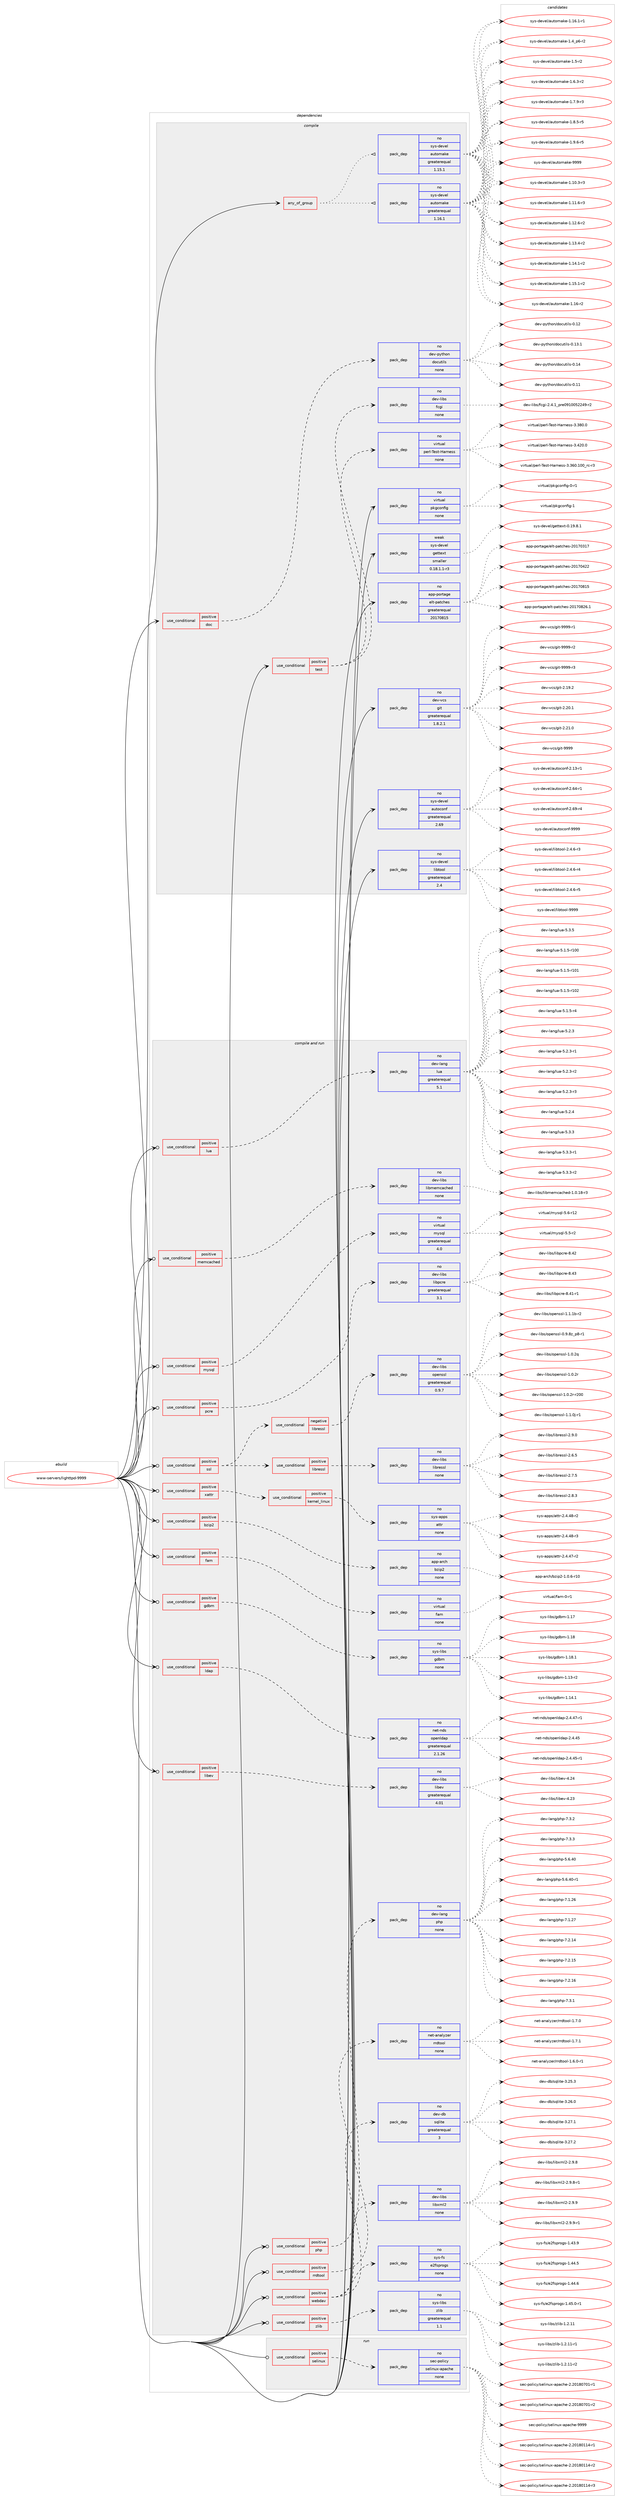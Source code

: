 digraph prolog {

# *************
# Graph options
# *************

newrank=true;
concentrate=true;
compound=true;
graph [rankdir=LR,fontname=Helvetica,fontsize=10,ranksep=1.5];#, ranksep=2.5, nodesep=0.2];
edge  [arrowhead=vee];
node  [fontname=Helvetica,fontsize=10];

# **********
# The ebuild
# **********

subgraph cluster_leftcol {
color=gray;
rank=same;
label=<<i>ebuild</i>>;
id [label="www-servers/lighttpd-9999", color=red, width=4, href="../www-servers/lighttpd-9999.svg"];
}

# ****************
# The dependencies
# ****************

subgraph cluster_midcol {
color=gray;
label=<<i>dependencies</i>>;
subgraph cluster_compile {
fillcolor="#eeeeee";
style=filled;
label=<<i>compile</i>>;
subgraph any28298 {
dependency1751418 [label=<<TABLE BORDER="0" CELLBORDER="1" CELLSPACING="0" CELLPADDING="4"><TR><TD CELLPADDING="10">any_of_group</TD></TR></TABLE>>, shape=none, color=red];subgraph pack1257542 {
dependency1751419 [label=<<TABLE BORDER="0" CELLBORDER="1" CELLSPACING="0" CELLPADDING="4" WIDTH="220"><TR><TD ROWSPAN="6" CELLPADDING="30">pack_dep</TD></TR><TR><TD WIDTH="110">no</TD></TR><TR><TD>sys-devel</TD></TR><TR><TD>automake</TD></TR><TR><TD>greaterequal</TD></TR><TR><TD>1.16.1</TD></TR></TABLE>>, shape=none, color=blue];
}
dependency1751418:e -> dependency1751419:w [weight=20,style="dotted",arrowhead="oinv"];
subgraph pack1257543 {
dependency1751420 [label=<<TABLE BORDER="0" CELLBORDER="1" CELLSPACING="0" CELLPADDING="4" WIDTH="220"><TR><TD ROWSPAN="6" CELLPADDING="30">pack_dep</TD></TR><TR><TD WIDTH="110">no</TD></TR><TR><TD>sys-devel</TD></TR><TR><TD>automake</TD></TR><TR><TD>greaterequal</TD></TR><TR><TD>1.15.1</TD></TR></TABLE>>, shape=none, color=blue];
}
dependency1751418:e -> dependency1751420:w [weight=20,style="dotted",arrowhead="oinv"];
}
id:e -> dependency1751418:w [weight=20,style="solid",arrowhead="vee"];
subgraph cond464583 {
dependency1751421 [label=<<TABLE BORDER="0" CELLBORDER="1" CELLSPACING="0" CELLPADDING="4"><TR><TD ROWSPAN="3" CELLPADDING="10">use_conditional</TD></TR><TR><TD>positive</TD></TR><TR><TD>doc</TD></TR></TABLE>>, shape=none, color=red];
subgraph pack1257544 {
dependency1751422 [label=<<TABLE BORDER="0" CELLBORDER="1" CELLSPACING="0" CELLPADDING="4" WIDTH="220"><TR><TD ROWSPAN="6" CELLPADDING="30">pack_dep</TD></TR><TR><TD WIDTH="110">no</TD></TR><TR><TD>dev-python</TD></TR><TR><TD>docutils</TD></TR><TR><TD>none</TD></TR><TR><TD></TD></TR></TABLE>>, shape=none, color=blue];
}
dependency1751421:e -> dependency1751422:w [weight=20,style="dashed",arrowhead="vee"];
}
id:e -> dependency1751421:w [weight=20,style="solid",arrowhead="vee"];
subgraph cond464584 {
dependency1751423 [label=<<TABLE BORDER="0" CELLBORDER="1" CELLSPACING="0" CELLPADDING="4"><TR><TD ROWSPAN="3" CELLPADDING="10">use_conditional</TD></TR><TR><TD>positive</TD></TR><TR><TD>test</TD></TR></TABLE>>, shape=none, color=red];
subgraph pack1257545 {
dependency1751424 [label=<<TABLE BORDER="0" CELLBORDER="1" CELLSPACING="0" CELLPADDING="4" WIDTH="220"><TR><TD ROWSPAN="6" CELLPADDING="30">pack_dep</TD></TR><TR><TD WIDTH="110">no</TD></TR><TR><TD>virtual</TD></TR><TR><TD>perl-Test-Harness</TD></TR><TR><TD>none</TD></TR><TR><TD></TD></TR></TABLE>>, shape=none, color=blue];
}
dependency1751423:e -> dependency1751424:w [weight=20,style="dashed",arrowhead="vee"];
subgraph pack1257546 {
dependency1751425 [label=<<TABLE BORDER="0" CELLBORDER="1" CELLSPACING="0" CELLPADDING="4" WIDTH="220"><TR><TD ROWSPAN="6" CELLPADDING="30">pack_dep</TD></TR><TR><TD WIDTH="110">no</TD></TR><TR><TD>dev-libs</TD></TR><TR><TD>fcgi</TD></TR><TR><TD>none</TD></TR><TR><TD></TD></TR></TABLE>>, shape=none, color=blue];
}
dependency1751423:e -> dependency1751425:w [weight=20,style="dashed",arrowhead="vee"];
}
id:e -> dependency1751423:w [weight=20,style="solid",arrowhead="vee"];
subgraph pack1257547 {
dependency1751426 [label=<<TABLE BORDER="0" CELLBORDER="1" CELLSPACING="0" CELLPADDING="4" WIDTH="220"><TR><TD ROWSPAN="6" CELLPADDING="30">pack_dep</TD></TR><TR><TD WIDTH="110">no</TD></TR><TR><TD>app-portage</TD></TR><TR><TD>elt-patches</TD></TR><TR><TD>greaterequal</TD></TR><TR><TD>20170815</TD></TR></TABLE>>, shape=none, color=blue];
}
id:e -> dependency1751426:w [weight=20,style="solid",arrowhead="vee"];
subgraph pack1257548 {
dependency1751427 [label=<<TABLE BORDER="0" CELLBORDER="1" CELLSPACING="0" CELLPADDING="4" WIDTH="220"><TR><TD ROWSPAN="6" CELLPADDING="30">pack_dep</TD></TR><TR><TD WIDTH="110">no</TD></TR><TR><TD>dev-vcs</TD></TR><TR><TD>git</TD></TR><TR><TD>greaterequal</TD></TR><TR><TD>1.8.2.1</TD></TR></TABLE>>, shape=none, color=blue];
}
id:e -> dependency1751427:w [weight=20,style="solid",arrowhead="vee"];
subgraph pack1257549 {
dependency1751428 [label=<<TABLE BORDER="0" CELLBORDER="1" CELLSPACING="0" CELLPADDING="4" WIDTH="220"><TR><TD ROWSPAN="6" CELLPADDING="30">pack_dep</TD></TR><TR><TD WIDTH="110">no</TD></TR><TR><TD>sys-devel</TD></TR><TR><TD>autoconf</TD></TR><TR><TD>greaterequal</TD></TR><TR><TD>2.69</TD></TR></TABLE>>, shape=none, color=blue];
}
id:e -> dependency1751428:w [weight=20,style="solid",arrowhead="vee"];
subgraph pack1257550 {
dependency1751429 [label=<<TABLE BORDER="0" CELLBORDER="1" CELLSPACING="0" CELLPADDING="4" WIDTH="220"><TR><TD ROWSPAN="6" CELLPADDING="30">pack_dep</TD></TR><TR><TD WIDTH="110">no</TD></TR><TR><TD>sys-devel</TD></TR><TR><TD>libtool</TD></TR><TR><TD>greaterequal</TD></TR><TR><TD>2.4</TD></TR></TABLE>>, shape=none, color=blue];
}
id:e -> dependency1751429:w [weight=20,style="solid",arrowhead="vee"];
subgraph pack1257551 {
dependency1751430 [label=<<TABLE BORDER="0" CELLBORDER="1" CELLSPACING="0" CELLPADDING="4" WIDTH="220"><TR><TD ROWSPAN="6" CELLPADDING="30">pack_dep</TD></TR><TR><TD WIDTH="110">no</TD></TR><TR><TD>virtual</TD></TR><TR><TD>pkgconfig</TD></TR><TR><TD>none</TD></TR><TR><TD></TD></TR></TABLE>>, shape=none, color=blue];
}
id:e -> dependency1751430:w [weight=20,style="solid",arrowhead="vee"];
subgraph pack1257552 {
dependency1751431 [label=<<TABLE BORDER="0" CELLBORDER="1" CELLSPACING="0" CELLPADDING="4" WIDTH="220"><TR><TD ROWSPAN="6" CELLPADDING="30">pack_dep</TD></TR><TR><TD WIDTH="110">weak</TD></TR><TR><TD>sys-devel</TD></TR><TR><TD>gettext</TD></TR><TR><TD>smaller</TD></TR><TR><TD>0.18.1.1-r3</TD></TR></TABLE>>, shape=none, color=blue];
}
id:e -> dependency1751431:w [weight=20,style="solid",arrowhead="vee"];
}
subgraph cluster_compileandrun {
fillcolor="#eeeeee";
style=filled;
label=<<i>compile and run</i>>;
subgraph cond464585 {
dependency1751432 [label=<<TABLE BORDER="0" CELLBORDER="1" CELLSPACING="0" CELLPADDING="4"><TR><TD ROWSPAN="3" CELLPADDING="10">use_conditional</TD></TR><TR><TD>positive</TD></TR><TR><TD>bzip2</TD></TR></TABLE>>, shape=none, color=red];
subgraph pack1257553 {
dependency1751433 [label=<<TABLE BORDER="0" CELLBORDER="1" CELLSPACING="0" CELLPADDING="4" WIDTH="220"><TR><TD ROWSPAN="6" CELLPADDING="30">pack_dep</TD></TR><TR><TD WIDTH="110">no</TD></TR><TR><TD>app-arch</TD></TR><TR><TD>bzip2</TD></TR><TR><TD>none</TD></TR><TR><TD></TD></TR></TABLE>>, shape=none, color=blue];
}
dependency1751432:e -> dependency1751433:w [weight=20,style="dashed",arrowhead="vee"];
}
id:e -> dependency1751432:w [weight=20,style="solid",arrowhead="odotvee"];
subgraph cond464586 {
dependency1751434 [label=<<TABLE BORDER="0" CELLBORDER="1" CELLSPACING="0" CELLPADDING="4"><TR><TD ROWSPAN="3" CELLPADDING="10">use_conditional</TD></TR><TR><TD>positive</TD></TR><TR><TD>fam</TD></TR></TABLE>>, shape=none, color=red];
subgraph pack1257554 {
dependency1751435 [label=<<TABLE BORDER="0" CELLBORDER="1" CELLSPACING="0" CELLPADDING="4" WIDTH="220"><TR><TD ROWSPAN="6" CELLPADDING="30">pack_dep</TD></TR><TR><TD WIDTH="110">no</TD></TR><TR><TD>virtual</TD></TR><TR><TD>fam</TD></TR><TR><TD>none</TD></TR><TR><TD></TD></TR></TABLE>>, shape=none, color=blue];
}
dependency1751434:e -> dependency1751435:w [weight=20,style="dashed",arrowhead="vee"];
}
id:e -> dependency1751434:w [weight=20,style="solid",arrowhead="odotvee"];
subgraph cond464587 {
dependency1751436 [label=<<TABLE BORDER="0" CELLBORDER="1" CELLSPACING="0" CELLPADDING="4"><TR><TD ROWSPAN="3" CELLPADDING="10">use_conditional</TD></TR><TR><TD>positive</TD></TR><TR><TD>gdbm</TD></TR></TABLE>>, shape=none, color=red];
subgraph pack1257555 {
dependency1751437 [label=<<TABLE BORDER="0" CELLBORDER="1" CELLSPACING="0" CELLPADDING="4" WIDTH="220"><TR><TD ROWSPAN="6" CELLPADDING="30">pack_dep</TD></TR><TR><TD WIDTH="110">no</TD></TR><TR><TD>sys-libs</TD></TR><TR><TD>gdbm</TD></TR><TR><TD>none</TD></TR><TR><TD></TD></TR></TABLE>>, shape=none, color=blue];
}
dependency1751436:e -> dependency1751437:w [weight=20,style="dashed",arrowhead="vee"];
}
id:e -> dependency1751436:w [weight=20,style="solid",arrowhead="odotvee"];
subgraph cond464588 {
dependency1751438 [label=<<TABLE BORDER="0" CELLBORDER="1" CELLSPACING="0" CELLPADDING="4"><TR><TD ROWSPAN="3" CELLPADDING="10">use_conditional</TD></TR><TR><TD>positive</TD></TR><TR><TD>ldap</TD></TR></TABLE>>, shape=none, color=red];
subgraph pack1257556 {
dependency1751439 [label=<<TABLE BORDER="0" CELLBORDER="1" CELLSPACING="0" CELLPADDING="4" WIDTH="220"><TR><TD ROWSPAN="6" CELLPADDING="30">pack_dep</TD></TR><TR><TD WIDTH="110">no</TD></TR><TR><TD>net-nds</TD></TR><TR><TD>openldap</TD></TR><TR><TD>greaterequal</TD></TR><TR><TD>2.1.26</TD></TR></TABLE>>, shape=none, color=blue];
}
dependency1751438:e -> dependency1751439:w [weight=20,style="dashed",arrowhead="vee"];
}
id:e -> dependency1751438:w [weight=20,style="solid",arrowhead="odotvee"];
subgraph cond464589 {
dependency1751440 [label=<<TABLE BORDER="0" CELLBORDER="1" CELLSPACING="0" CELLPADDING="4"><TR><TD ROWSPAN="3" CELLPADDING="10">use_conditional</TD></TR><TR><TD>positive</TD></TR><TR><TD>libev</TD></TR></TABLE>>, shape=none, color=red];
subgraph pack1257557 {
dependency1751441 [label=<<TABLE BORDER="0" CELLBORDER="1" CELLSPACING="0" CELLPADDING="4" WIDTH="220"><TR><TD ROWSPAN="6" CELLPADDING="30">pack_dep</TD></TR><TR><TD WIDTH="110">no</TD></TR><TR><TD>dev-libs</TD></TR><TR><TD>libev</TD></TR><TR><TD>greaterequal</TD></TR><TR><TD>4.01</TD></TR></TABLE>>, shape=none, color=blue];
}
dependency1751440:e -> dependency1751441:w [weight=20,style="dashed",arrowhead="vee"];
}
id:e -> dependency1751440:w [weight=20,style="solid",arrowhead="odotvee"];
subgraph cond464590 {
dependency1751442 [label=<<TABLE BORDER="0" CELLBORDER="1" CELLSPACING="0" CELLPADDING="4"><TR><TD ROWSPAN="3" CELLPADDING="10">use_conditional</TD></TR><TR><TD>positive</TD></TR><TR><TD>lua</TD></TR></TABLE>>, shape=none, color=red];
subgraph pack1257558 {
dependency1751443 [label=<<TABLE BORDER="0" CELLBORDER="1" CELLSPACING="0" CELLPADDING="4" WIDTH="220"><TR><TD ROWSPAN="6" CELLPADDING="30">pack_dep</TD></TR><TR><TD WIDTH="110">no</TD></TR><TR><TD>dev-lang</TD></TR><TR><TD>lua</TD></TR><TR><TD>greaterequal</TD></TR><TR><TD>5.1</TD></TR></TABLE>>, shape=none, color=blue];
}
dependency1751442:e -> dependency1751443:w [weight=20,style="dashed",arrowhead="vee"];
}
id:e -> dependency1751442:w [weight=20,style="solid",arrowhead="odotvee"];
subgraph cond464591 {
dependency1751444 [label=<<TABLE BORDER="0" CELLBORDER="1" CELLSPACING="0" CELLPADDING="4"><TR><TD ROWSPAN="3" CELLPADDING="10">use_conditional</TD></TR><TR><TD>positive</TD></TR><TR><TD>memcached</TD></TR></TABLE>>, shape=none, color=red];
subgraph pack1257559 {
dependency1751445 [label=<<TABLE BORDER="0" CELLBORDER="1" CELLSPACING="0" CELLPADDING="4" WIDTH="220"><TR><TD ROWSPAN="6" CELLPADDING="30">pack_dep</TD></TR><TR><TD WIDTH="110">no</TD></TR><TR><TD>dev-libs</TD></TR><TR><TD>libmemcached</TD></TR><TR><TD>none</TD></TR><TR><TD></TD></TR></TABLE>>, shape=none, color=blue];
}
dependency1751444:e -> dependency1751445:w [weight=20,style="dashed",arrowhead="vee"];
}
id:e -> dependency1751444:w [weight=20,style="solid",arrowhead="odotvee"];
subgraph cond464592 {
dependency1751446 [label=<<TABLE BORDER="0" CELLBORDER="1" CELLSPACING="0" CELLPADDING="4"><TR><TD ROWSPAN="3" CELLPADDING="10">use_conditional</TD></TR><TR><TD>positive</TD></TR><TR><TD>mysql</TD></TR></TABLE>>, shape=none, color=red];
subgraph pack1257560 {
dependency1751447 [label=<<TABLE BORDER="0" CELLBORDER="1" CELLSPACING="0" CELLPADDING="4" WIDTH="220"><TR><TD ROWSPAN="6" CELLPADDING="30">pack_dep</TD></TR><TR><TD WIDTH="110">no</TD></TR><TR><TD>virtual</TD></TR><TR><TD>mysql</TD></TR><TR><TD>greaterequal</TD></TR><TR><TD>4.0</TD></TR></TABLE>>, shape=none, color=blue];
}
dependency1751446:e -> dependency1751447:w [weight=20,style="dashed",arrowhead="vee"];
}
id:e -> dependency1751446:w [weight=20,style="solid",arrowhead="odotvee"];
subgraph cond464593 {
dependency1751448 [label=<<TABLE BORDER="0" CELLBORDER="1" CELLSPACING="0" CELLPADDING="4"><TR><TD ROWSPAN="3" CELLPADDING="10">use_conditional</TD></TR><TR><TD>positive</TD></TR><TR><TD>pcre</TD></TR></TABLE>>, shape=none, color=red];
subgraph pack1257561 {
dependency1751449 [label=<<TABLE BORDER="0" CELLBORDER="1" CELLSPACING="0" CELLPADDING="4" WIDTH="220"><TR><TD ROWSPAN="6" CELLPADDING="30">pack_dep</TD></TR><TR><TD WIDTH="110">no</TD></TR><TR><TD>dev-libs</TD></TR><TR><TD>libpcre</TD></TR><TR><TD>greaterequal</TD></TR><TR><TD>3.1</TD></TR></TABLE>>, shape=none, color=blue];
}
dependency1751448:e -> dependency1751449:w [weight=20,style="dashed",arrowhead="vee"];
}
id:e -> dependency1751448:w [weight=20,style="solid",arrowhead="odotvee"];
subgraph cond464594 {
dependency1751450 [label=<<TABLE BORDER="0" CELLBORDER="1" CELLSPACING="0" CELLPADDING="4"><TR><TD ROWSPAN="3" CELLPADDING="10">use_conditional</TD></TR><TR><TD>positive</TD></TR><TR><TD>php</TD></TR></TABLE>>, shape=none, color=red];
subgraph pack1257562 {
dependency1751451 [label=<<TABLE BORDER="0" CELLBORDER="1" CELLSPACING="0" CELLPADDING="4" WIDTH="220"><TR><TD ROWSPAN="6" CELLPADDING="30">pack_dep</TD></TR><TR><TD WIDTH="110">no</TD></TR><TR><TD>dev-lang</TD></TR><TR><TD>php</TD></TR><TR><TD>none</TD></TR><TR><TD></TD></TR></TABLE>>, shape=none, color=blue];
}
dependency1751450:e -> dependency1751451:w [weight=20,style="dashed",arrowhead="vee"];
}
id:e -> dependency1751450:w [weight=20,style="solid",arrowhead="odotvee"];
subgraph cond464595 {
dependency1751452 [label=<<TABLE BORDER="0" CELLBORDER="1" CELLSPACING="0" CELLPADDING="4"><TR><TD ROWSPAN="3" CELLPADDING="10">use_conditional</TD></TR><TR><TD>positive</TD></TR><TR><TD>rrdtool</TD></TR></TABLE>>, shape=none, color=red];
subgraph pack1257563 {
dependency1751453 [label=<<TABLE BORDER="0" CELLBORDER="1" CELLSPACING="0" CELLPADDING="4" WIDTH="220"><TR><TD ROWSPAN="6" CELLPADDING="30">pack_dep</TD></TR><TR><TD WIDTH="110">no</TD></TR><TR><TD>net-analyzer</TD></TR><TR><TD>rrdtool</TD></TR><TR><TD>none</TD></TR><TR><TD></TD></TR></TABLE>>, shape=none, color=blue];
}
dependency1751452:e -> dependency1751453:w [weight=20,style="dashed",arrowhead="vee"];
}
id:e -> dependency1751452:w [weight=20,style="solid",arrowhead="odotvee"];
subgraph cond464596 {
dependency1751454 [label=<<TABLE BORDER="0" CELLBORDER="1" CELLSPACING="0" CELLPADDING="4"><TR><TD ROWSPAN="3" CELLPADDING="10">use_conditional</TD></TR><TR><TD>positive</TD></TR><TR><TD>ssl</TD></TR></TABLE>>, shape=none, color=red];
subgraph cond464597 {
dependency1751455 [label=<<TABLE BORDER="0" CELLBORDER="1" CELLSPACING="0" CELLPADDING="4"><TR><TD ROWSPAN="3" CELLPADDING="10">use_conditional</TD></TR><TR><TD>negative</TD></TR><TR><TD>libressl</TD></TR></TABLE>>, shape=none, color=red];
subgraph pack1257564 {
dependency1751456 [label=<<TABLE BORDER="0" CELLBORDER="1" CELLSPACING="0" CELLPADDING="4" WIDTH="220"><TR><TD ROWSPAN="6" CELLPADDING="30">pack_dep</TD></TR><TR><TD WIDTH="110">no</TD></TR><TR><TD>dev-libs</TD></TR><TR><TD>openssl</TD></TR><TR><TD>greaterequal</TD></TR><TR><TD>0.9.7</TD></TR></TABLE>>, shape=none, color=blue];
}
dependency1751455:e -> dependency1751456:w [weight=20,style="dashed",arrowhead="vee"];
}
dependency1751454:e -> dependency1751455:w [weight=20,style="dashed",arrowhead="vee"];
subgraph cond464598 {
dependency1751457 [label=<<TABLE BORDER="0" CELLBORDER="1" CELLSPACING="0" CELLPADDING="4"><TR><TD ROWSPAN="3" CELLPADDING="10">use_conditional</TD></TR><TR><TD>positive</TD></TR><TR><TD>libressl</TD></TR></TABLE>>, shape=none, color=red];
subgraph pack1257565 {
dependency1751458 [label=<<TABLE BORDER="0" CELLBORDER="1" CELLSPACING="0" CELLPADDING="4" WIDTH="220"><TR><TD ROWSPAN="6" CELLPADDING="30">pack_dep</TD></TR><TR><TD WIDTH="110">no</TD></TR><TR><TD>dev-libs</TD></TR><TR><TD>libressl</TD></TR><TR><TD>none</TD></TR><TR><TD></TD></TR></TABLE>>, shape=none, color=blue];
}
dependency1751457:e -> dependency1751458:w [weight=20,style="dashed",arrowhead="vee"];
}
dependency1751454:e -> dependency1751457:w [weight=20,style="dashed",arrowhead="vee"];
}
id:e -> dependency1751454:w [weight=20,style="solid",arrowhead="odotvee"];
subgraph cond464599 {
dependency1751459 [label=<<TABLE BORDER="0" CELLBORDER="1" CELLSPACING="0" CELLPADDING="4"><TR><TD ROWSPAN="3" CELLPADDING="10">use_conditional</TD></TR><TR><TD>positive</TD></TR><TR><TD>webdav</TD></TR></TABLE>>, shape=none, color=red];
subgraph pack1257566 {
dependency1751460 [label=<<TABLE BORDER="0" CELLBORDER="1" CELLSPACING="0" CELLPADDING="4" WIDTH="220"><TR><TD ROWSPAN="6" CELLPADDING="30">pack_dep</TD></TR><TR><TD WIDTH="110">no</TD></TR><TR><TD>dev-libs</TD></TR><TR><TD>libxml2</TD></TR><TR><TD>none</TD></TR><TR><TD></TD></TR></TABLE>>, shape=none, color=blue];
}
dependency1751459:e -> dependency1751460:w [weight=20,style="dashed",arrowhead="vee"];
subgraph pack1257567 {
dependency1751461 [label=<<TABLE BORDER="0" CELLBORDER="1" CELLSPACING="0" CELLPADDING="4" WIDTH="220"><TR><TD ROWSPAN="6" CELLPADDING="30">pack_dep</TD></TR><TR><TD WIDTH="110">no</TD></TR><TR><TD>dev-db</TD></TR><TR><TD>sqlite</TD></TR><TR><TD>greaterequal</TD></TR><TR><TD>3</TD></TR></TABLE>>, shape=none, color=blue];
}
dependency1751459:e -> dependency1751461:w [weight=20,style="dashed",arrowhead="vee"];
subgraph pack1257568 {
dependency1751462 [label=<<TABLE BORDER="0" CELLBORDER="1" CELLSPACING="0" CELLPADDING="4" WIDTH="220"><TR><TD ROWSPAN="6" CELLPADDING="30">pack_dep</TD></TR><TR><TD WIDTH="110">no</TD></TR><TR><TD>sys-fs</TD></TR><TR><TD>e2fsprogs</TD></TR><TR><TD>none</TD></TR><TR><TD></TD></TR></TABLE>>, shape=none, color=blue];
}
dependency1751459:e -> dependency1751462:w [weight=20,style="dashed",arrowhead="vee"];
}
id:e -> dependency1751459:w [weight=20,style="solid",arrowhead="odotvee"];
subgraph cond464600 {
dependency1751463 [label=<<TABLE BORDER="0" CELLBORDER="1" CELLSPACING="0" CELLPADDING="4"><TR><TD ROWSPAN="3" CELLPADDING="10">use_conditional</TD></TR><TR><TD>positive</TD></TR><TR><TD>xattr</TD></TR></TABLE>>, shape=none, color=red];
subgraph cond464601 {
dependency1751464 [label=<<TABLE BORDER="0" CELLBORDER="1" CELLSPACING="0" CELLPADDING="4"><TR><TD ROWSPAN="3" CELLPADDING="10">use_conditional</TD></TR><TR><TD>positive</TD></TR><TR><TD>kernel_linux</TD></TR></TABLE>>, shape=none, color=red];
subgraph pack1257569 {
dependency1751465 [label=<<TABLE BORDER="0" CELLBORDER="1" CELLSPACING="0" CELLPADDING="4" WIDTH="220"><TR><TD ROWSPAN="6" CELLPADDING="30">pack_dep</TD></TR><TR><TD WIDTH="110">no</TD></TR><TR><TD>sys-apps</TD></TR><TR><TD>attr</TD></TR><TR><TD>none</TD></TR><TR><TD></TD></TR></TABLE>>, shape=none, color=blue];
}
dependency1751464:e -> dependency1751465:w [weight=20,style="dashed",arrowhead="vee"];
}
dependency1751463:e -> dependency1751464:w [weight=20,style="dashed",arrowhead="vee"];
}
id:e -> dependency1751463:w [weight=20,style="solid",arrowhead="odotvee"];
subgraph cond464602 {
dependency1751466 [label=<<TABLE BORDER="0" CELLBORDER="1" CELLSPACING="0" CELLPADDING="4"><TR><TD ROWSPAN="3" CELLPADDING="10">use_conditional</TD></TR><TR><TD>positive</TD></TR><TR><TD>zlib</TD></TR></TABLE>>, shape=none, color=red];
subgraph pack1257570 {
dependency1751467 [label=<<TABLE BORDER="0" CELLBORDER="1" CELLSPACING="0" CELLPADDING="4" WIDTH="220"><TR><TD ROWSPAN="6" CELLPADDING="30">pack_dep</TD></TR><TR><TD WIDTH="110">no</TD></TR><TR><TD>sys-libs</TD></TR><TR><TD>zlib</TD></TR><TR><TD>greaterequal</TD></TR><TR><TD>1.1</TD></TR></TABLE>>, shape=none, color=blue];
}
dependency1751466:e -> dependency1751467:w [weight=20,style="dashed",arrowhead="vee"];
}
id:e -> dependency1751466:w [weight=20,style="solid",arrowhead="odotvee"];
}
subgraph cluster_run {
fillcolor="#eeeeee";
style=filled;
label=<<i>run</i>>;
subgraph cond464603 {
dependency1751468 [label=<<TABLE BORDER="0" CELLBORDER="1" CELLSPACING="0" CELLPADDING="4"><TR><TD ROWSPAN="3" CELLPADDING="10">use_conditional</TD></TR><TR><TD>positive</TD></TR><TR><TD>selinux</TD></TR></TABLE>>, shape=none, color=red];
subgraph pack1257571 {
dependency1751469 [label=<<TABLE BORDER="0" CELLBORDER="1" CELLSPACING="0" CELLPADDING="4" WIDTH="220"><TR><TD ROWSPAN="6" CELLPADDING="30">pack_dep</TD></TR><TR><TD WIDTH="110">no</TD></TR><TR><TD>sec-policy</TD></TR><TR><TD>selinux-apache</TD></TR><TR><TD>none</TD></TR><TR><TD></TD></TR></TABLE>>, shape=none, color=blue];
}
dependency1751468:e -> dependency1751469:w [weight=20,style="dashed",arrowhead="vee"];
}
id:e -> dependency1751468:w [weight=20,style="solid",arrowhead="odot"];
}
}

# **************
# The candidates
# **************

subgraph cluster_choices {
rank=same;
color=gray;
label=<<i>candidates</i>>;

subgraph choice1257542 {
color=black;
nodesep=1;
choice11512111545100101118101108479711711611110997107101454946494846514511451 [label="sys-devel/automake-1.10.3-r3", color=red, width=4,href="../sys-devel/automake-1.10.3-r3.svg"];
choice11512111545100101118101108479711711611110997107101454946494946544511451 [label="sys-devel/automake-1.11.6-r3", color=red, width=4,href="../sys-devel/automake-1.11.6-r3.svg"];
choice11512111545100101118101108479711711611110997107101454946495046544511450 [label="sys-devel/automake-1.12.6-r2", color=red, width=4,href="../sys-devel/automake-1.12.6-r2.svg"];
choice11512111545100101118101108479711711611110997107101454946495146524511450 [label="sys-devel/automake-1.13.4-r2", color=red, width=4,href="../sys-devel/automake-1.13.4-r2.svg"];
choice11512111545100101118101108479711711611110997107101454946495246494511450 [label="sys-devel/automake-1.14.1-r2", color=red, width=4,href="../sys-devel/automake-1.14.1-r2.svg"];
choice11512111545100101118101108479711711611110997107101454946495346494511450 [label="sys-devel/automake-1.15.1-r2", color=red, width=4,href="../sys-devel/automake-1.15.1-r2.svg"];
choice1151211154510010111810110847971171161111099710710145494649544511450 [label="sys-devel/automake-1.16-r2", color=red, width=4,href="../sys-devel/automake-1.16-r2.svg"];
choice11512111545100101118101108479711711611110997107101454946495446494511449 [label="sys-devel/automake-1.16.1-r1", color=red, width=4,href="../sys-devel/automake-1.16.1-r1.svg"];
choice115121115451001011181011084797117116111109971071014549465295112544511450 [label="sys-devel/automake-1.4_p6-r2", color=red, width=4,href="../sys-devel/automake-1.4_p6-r2.svg"];
choice11512111545100101118101108479711711611110997107101454946534511450 [label="sys-devel/automake-1.5-r2", color=red, width=4,href="../sys-devel/automake-1.5-r2.svg"];
choice115121115451001011181011084797117116111109971071014549465446514511450 [label="sys-devel/automake-1.6.3-r2", color=red, width=4,href="../sys-devel/automake-1.6.3-r2.svg"];
choice115121115451001011181011084797117116111109971071014549465546574511451 [label="sys-devel/automake-1.7.9-r3", color=red, width=4,href="../sys-devel/automake-1.7.9-r3.svg"];
choice115121115451001011181011084797117116111109971071014549465646534511453 [label="sys-devel/automake-1.8.5-r5", color=red, width=4,href="../sys-devel/automake-1.8.5-r5.svg"];
choice115121115451001011181011084797117116111109971071014549465746544511453 [label="sys-devel/automake-1.9.6-r5", color=red, width=4,href="../sys-devel/automake-1.9.6-r5.svg"];
choice115121115451001011181011084797117116111109971071014557575757 [label="sys-devel/automake-9999", color=red, width=4,href="../sys-devel/automake-9999.svg"];
dependency1751419:e -> choice11512111545100101118101108479711711611110997107101454946494846514511451:w [style=dotted,weight="100"];
dependency1751419:e -> choice11512111545100101118101108479711711611110997107101454946494946544511451:w [style=dotted,weight="100"];
dependency1751419:e -> choice11512111545100101118101108479711711611110997107101454946495046544511450:w [style=dotted,weight="100"];
dependency1751419:e -> choice11512111545100101118101108479711711611110997107101454946495146524511450:w [style=dotted,weight="100"];
dependency1751419:e -> choice11512111545100101118101108479711711611110997107101454946495246494511450:w [style=dotted,weight="100"];
dependency1751419:e -> choice11512111545100101118101108479711711611110997107101454946495346494511450:w [style=dotted,weight="100"];
dependency1751419:e -> choice1151211154510010111810110847971171161111099710710145494649544511450:w [style=dotted,weight="100"];
dependency1751419:e -> choice11512111545100101118101108479711711611110997107101454946495446494511449:w [style=dotted,weight="100"];
dependency1751419:e -> choice115121115451001011181011084797117116111109971071014549465295112544511450:w [style=dotted,weight="100"];
dependency1751419:e -> choice11512111545100101118101108479711711611110997107101454946534511450:w [style=dotted,weight="100"];
dependency1751419:e -> choice115121115451001011181011084797117116111109971071014549465446514511450:w [style=dotted,weight="100"];
dependency1751419:e -> choice115121115451001011181011084797117116111109971071014549465546574511451:w [style=dotted,weight="100"];
dependency1751419:e -> choice115121115451001011181011084797117116111109971071014549465646534511453:w [style=dotted,weight="100"];
dependency1751419:e -> choice115121115451001011181011084797117116111109971071014549465746544511453:w [style=dotted,weight="100"];
dependency1751419:e -> choice115121115451001011181011084797117116111109971071014557575757:w [style=dotted,weight="100"];
}
subgraph choice1257543 {
color=black;
nodesep=1;
choice11512111545100101118101108479711711611110997107101454946494846514511451 [label="sys-devel/automake-1.10.3-r3", color=red, width=4,href="../sys-devel/automake-1.10.3-r3.svg"];
choice11512111545100101118101108479711711611110997107101454946494946544511451 [label="sys-devel/automake-1.11.6-r3", color=red, width=4,href="../sys-devel/automake-1.11.6-r3.svg"];
choice11512111545100101118101108479711711611110997107101454946495046544511450 [label="sys-devel/automake-1.12.6-r2", color=red, width=4,href="../sys-devel/automake-1.12.6-r2.svg"];
choice11512111545100101118101108479711711611110997107101454946495146524511450 [label="sys-devel/automake-1.13.4-r2", color=red, width=4,href="../sys-devel/automake-1.13.4-r2.svg"];
choice11512111545100101118101108479711711611110997107101454946495246494511450 [label="sys-devel/automake-1.14.1-r2", color=red, width=4,href="../sys-devel/automake-1.14.1-r2.svg"];
choice11512111545100101118101108479711711611110997107101454946495346494511450 [label="sys-devel/automake-1.15.1-r2", color=red, width=4,href="../sys-devel/automake-1.15.1-r2.svg"];
choice1151211154510010111810110847971171161111099710710145494649544511450 [label="sys-devel/automake-1.16-r2", color=red, width=4,href="../sys-devel/automake-1.16-r2.svg"];
choice11512111545100101118101108479711711611110997107101454946495446494511449 [label="sys-devel/automake-1.16.1-r1", color=red, width=4,href="../sys-devel/automake-1.16.1-r1.svg"];
choice115121115451001011181011084797117116111109971071014549465295112544511450 [label="sys-devel/automake-1.4_p6-r2", color=red, width=4,href="../sys-devel/automake-1.4_p6-r2.svg"];
choice11512111545100101118101108479711711611110997107101454946534511450 [label="sys-devel/automake-1.5-r2", color=red, width=4,href="../sys-devel/automake-1.5-r2.svg"];
choice115121115451001011181011084797117116111109971071014549465446514511450 [label="sys-devel/automake-1.6.3-r2", color=red, width=4,href="../sys-devel/automake-1.6.3-r2.svg"];
choice115121115451001011181011084797117116111109971071014549465546574511451 [label="sys-devel/automake-1.7.9-r3", color=red, width=4,href="../sys-devel/automake-1.7.9-r3.svg"];
choice115121115451001011181011084797117116111109971071014549465646534511453 [label="sys-devel/automake-1.8.5-r5", color=red, width=4,href="../sys-devel/automake-1.8.5-r5.svg"];
choice115121115451001011181011084797117116111109971071014549465746544511453 [label="sys-devel/automake-1.9.6-r5", color=red, width=4,href="../sys-devel/automake-1.9.6-r5.svg"];
choice115121115451001011181011084797117116111109971071014557575757 [label="sys-devel/automake-9999", color=red, width=4,href="../sys-devel/automake-9999.svg"];
dependency1751420:e -> choice11512111545100101118101108479711711611110997107101454946494846514511451:w [style=dotted,weight="100"];
dependency1751420:e -> choice11512111545100101118101108479711711611110997107101454946494946544511451:w [style=dotted,weight="100"];
dependency1751420:e -> choice11512111545100101118101108479711711611110997107101454946495046544511450:w [style=dotted,weight="100"];
dependency1751420:e -> choice11512111545100101118101108479711711611110997107101454946495146524511450:w [style=dotted,weight="100"];
dependency1751420:e -> choice11512111545100101118101108479711711611110997107101454946495246494511450:w [style=dotted,weight="100"];
dependency1751420:e -> choice11512111545100101118101108479711711611110997107101454946495346494511450:w [style=dotted,weight="100"];
dependency1751420:e -> choice1151211154510010111810110847971171161111099710710145494649544511450:w [style=dotted,weight="100"];
dependency1751420:e -> choice11512111545100101118101108479711711611110997107101454946495446494511449:w [style=dotted,weight="100"];
dependency1751420:e -> choice115121115451001011181011084797117116111109971071014549465295112544511450:w [style=dotted,weight="100"];
dependency1751420:e -> choice11512111545100101118101108479711711611110997107101454946534511450:w [style=dotted,weight="100"];
dependency1751420:e -> choice115121115451001011181011084797117116111109971071014549465446514511450:w [style=dotted,weight="100"];
dependency1751420:e -> choice115121115451001011181011084797117116111109971071014549465546574511451:w [style=dotted,weight="100"];
dependency1751420:e -> choice115121115451001011181011084797117116111109971071014549465646534511453:w [style=dotted,weight="100"];
dependency1751420:e -> choice115121115451001011181011084797117116111109971071014549465746544511453:w [style=dotted,weight="100"];
dependency1751420:e -> choice115121115451001011181011084797117116111109971071014557575757:w [style=dotted,weight="100"];
}
subgraph choice1257544 {
color=black;
nodesep=1;
choice1001011184511212111610411111047100111991171161051081154548464949 [label="dev-python/docutils-0.11", color=red, width=4,href="../dev-python/docutils-0.11.svg"];
choice1001011184511212111610411111047100111991171161051081154548464950 [label="dev-python/docutils-0.12", color=red, width=4,href="../dev-python/docutils-0.12.svg"];
choice10010111845112121116104111110471001119911711610510811545484649514649 [label="dev-python/docutils-0.13.1", color=red, width=4,href="../dev-python/docutils-0.13.1.svg"];
choice1001011184511212111610411111047100111991171161051081154548464952 [label="dev-python/docutils-0.14", color=red, width=4,href="../dev-python/docutils-0.14.svg"];
dependency1751422:e -> choice1001011184511212111610411111047100111991171161051081154548464949:w [style=dotted,weight="100"];
dependency1751422:e -> choice1001011184511212111610411111047100111991171161051081154548464950:w [style=dotted,weight="100"];
dependency1751422:e -> choice10010111845112121116104111110471001119911711610510811545484649514649:w [style=dotted,weight="100"];
dependency1751422:e -> choice1001011184511212111610411111047100111991171161051081154548464952:w [style=dotted,weight="100"];
}
subgraph choice1257545 {
color=black;
nodesep=1;
choice118105114116117971084711210111410845841011151164572971141101011151154551465154484649484895114994511451 [label="virtual/perl-Test-Harness-3.360.100_rc-r3", color=red, width=4,href="../virtual/perl-Test-Harness-3.360.100_rc-r3.svg"];
choice118105114116117971084711210111410845841011151164572971141101011151154551465156484648 [label="virtual/perl-Test-Harness-3.380.0", color=red, width=4,href="../virtual/perl-Test-Harness-3.380.0.svg"];
choice118105114116117971084711210111410845841011151164572971141101011151154551465250484648 [label="virtual/perl-Test-Harness-3.420.0", color=red, width=4,href="../virtual/perl-Test-Harness-3.420.0.svg"];
dependency1751424:e -> choice118105114116117971084711210111410845841011151164572971141101011151154551465154484649484895114994511451:w [style=dotted,weight="100"];
dependency1751424:e -> choice118105114116117971084711210111410845841011151164572971141101011151154551465156484648:w [style=dotted,weight="100"];
dependency1751424:e -> choice118105114116117971084711210111410845841011151164572971141101011151154551465250484648:w [style=dotted,weight="100"];
}
subgraph choice1257546 {
color=black;
nodesep=1;
choice1001011184510810598115471029910310545504652464995112114101485749484853505052574511450 [label="dev-libs/fcgi-2.4.1_pre0910052249-r2", color=red, width=4,href="../dev-libs/fcgi-2.4.1_pre0910052249-r2.svg"];
dependency1751425:e -> choice1001011184510810598115471029910310545504652464995112114101485749484853505052574511450:w [style=dotted,weight="100"];
}
subgraph choice1257547 {
color=black;
nodesep=1;
choice97112112451121111141169710310147101108116451129711699104101115455048495548514955 [label="app-portage/elt-patches-20170317", color=red, width=4,href="../app-portage/elt-patches-20170317.svg"];
choice97112112451121111141169710310147101108116451129711699104101115455048495548525050 [label="app-portage/elt-patches-20170422", color=red, width=4,href="../app-portage/elt-patches-20170422.svg"];
choice97112112451121111141169710310147101108116451129711699104101115455048495548564953 [label="app-portage/elt-patches-20170815", color=red, width=4,href="../app-portage/elt-patches-20170815.svg"];
choice971121124511211111411697103101471011081164511297116991041011154550484955485650544649 [label="app-portage/elt-patches-20170826.1", color=red, width=4,href="../app-portage/elt-patches-20170826.1.svg"];
dependency1751426:e -> choice97112112451121111141169710310147101108116451129711699104101115455048495548514955:w [style=dotted,weight="100"];
dependency1751426:e -> choice97112112451121111141169710310147101108116451129711699104101115455048495548525050:w [style=dotted,weight="100"];
dependency1751426:e -> choice97112112451121111141169710310147101108116451129711699104101115455048495548564953:w [style=dotted,weight="100"];
dependency1751426:e -> choice971121124511211111411697103101471011081164511297116991041011154550484955485650544649:w [style=dotted,weight="100"];
}
subgraph choice1257548 {
color=black;
nodesep=1;
choice10010111845118991154710310511645504649574650 [label="dev-vcs/git-2.19.2", color=red, width=4,href="../dev-vcs/git-2.19.2.svg"];
choice10010111845118991154710310511645504650484649 [label="dev-vcs/git-2.20.1", color=red, width=4,href="../dev-vcs/git-2.20.1.svg"];
choice10010111845118991154710310511645504650494648 [label="dev-vcs/git-2.21.0", color=red, width=4,href="../dev-vcs/git-2.21.0.svg"];
choice1001011184511899115471031051164557575757 [label="dev-vcs/git-9999", color=red, width=4,href="../dev-vcs/git-9999.svg"];
choice10010111845118991154710310511645575757574511449 [label="dev-vcs/git-9999-r1", color=red, width=4,href="../dev-vcs/git-9999-r1.svg"];
choice10010111845118991154710310511645575757574511450 [label="dev-vcs/git-9999-r2", color=red, width=4,href="../dev-vcs/git-9999-r2.svg"];
choice10010111845118991154710310511645575757574511451 [label="dev-vcs/git-9999-r3", color=red, width=4,href="../dev-vcs/git-9999-r3.svg"];
dependency1751427:e -> choice10010111845118991154710310511645504649574650:w [style=dotted,weight="100"];
dependency1751427:e -> choice10010111845118991154710310511645504650484649:w [style=dotted,weight="100"];
dependency1751427:e -> choice10010111845118991154710310511645504650494648:w [style=dotted,weight="100"];
dependency1751427:e -> choice1001011184511899115471031051164557575757:w [style=dotted,weight="100"];
dependency1751427:e -> choice10010111845118991154710310511645575757574511449:w [style=dotted,weight="100"];
dependency1751427:e -> choice10010111845118991154710310511645575757574511450:w [style=dotted,weight="100"];
dependency1751427:e -> choice10010111845118991154710310511645575757574511451:w [style=dotted,weight="100"];
}
subgraph choice1257549 {
color=black;
nodesep=1;
choice1151211154510010111810110847971171161119911111010245504649514511449 [label="sys-devel/autoconf-2.13-r1", color=red, width=4,href="../sys-devel/autoconf-2.13-r1.svg"];
choice1151211154510010111810110847971171161119911111010245504654524511449 [label="sys-devel/autoconf-2.64-r1", color=red, width=4,href="../sys-devel/autoconf-2.64-r1.svg"];
choice1151211154510010111810110847971171161119911111010245504654574511452 [label="sys-devel/autoconf-2.69-r4", color=red, width=4,href="../sys-devel/autoconf-2.69-r4.svg"];
choice115121115451001011181011084797117116111991111101024557575757 [label="sys-devel/autoconf-9999", color=red, width=4,href="../sys-devel/autoconf-9999.svg"];
dependency1751428:e -> choice1151211154510010111810110847971171161119911111010245504649514511449:w [style=dotted,weight="100"];
dependency1751428:e -> choice1151211154510010111810110847971171161119911111010245504654524511449:w [style=dotted,weight="100"];
dependency1751428:e -> choice1151211154510010111810110847971171161119911111010245504654574511452:w [style=dotted,weight="100"];
dependency1751428:e -> choice115121115451001011181011084797117116111991111101024557575757:w [style=dotted,weight="100"];
}
subgraph choice1257550 {
color=black;
nodesep=1;
choice1151211154510010111810110847108105981161111111084550465246544511451 [label="sys-devel/libtool-2.4.6-r3", color=red, width=4,href="../sys-devel/libtool-2.4.6-r3.svg"];
choice1151211154510010111810110847108105981161111111084550465246544511452 [label="sys-devel/libtool-2.4.6-r4", color=red, width=4,href="../sys-devel/libtool-2.4.6-r4.svg"];
choice1151211154510010111810110847108105981161111111084550465246544511453 [label="sys-devel/libtool-2.4.6-r5", color=red, width=4,href="../sys-devel/libtool-2.4.6-r5.svg"];
choice1151211154510010111810110847108105981161111111084557575757 [label="sys-devel/libtool-9999", color=red, width=4,href="../sys-devel/libtool-9999.svg"];
dependency1751429:e -> choice1151211154510010111810110847108105981161111111084550465246544511451:w [style=dotted,weight="100"];
dependency1751429:e -> choice1151211154510010111810110847108105981161111111084550465246544511452:w [style=dotted,weight="100"];
dependency1751429:e -> choice1151211154510010111810110847108105981161111111084550465246544511453:w [style=dotted,weight="100"];
dependency1751429:e -> choice1151211154510010111810110847108105981161111111084557575757:w [style=dotted,weight="100"];
}
subgraph choice1257551 {
color=black;
nodesep=1;
choice11810511411611797108471121071039911111010210510345484511449 [label="virtual/pkgconfig-0-r1", color=red, width=4,href="../virtual/pkgconfig-0-r1.svg"];
choice1181051141161179710847112107103991111101021051034549 [label="virtual/pkgconfig-1", color=red, width=4,href="../virtual/pkgconfig-1.svg"];
dependency1751430:e -> choice11810511411611797108471121071039911111010210510345484511449:w [style=dotted,weight="100"];
dependency1751430:e -> choice1181051141161179710847112107103991111101021051034549:w [style=dotted,weight="100"];
}
subgraph choice1257552 {
color=black;
nodesep=1;
choice1151211154510010111810110847103101116116101120116454846495746564649 [label="sys-devel/gettext-0.19.8.1", color=red, width=4,href="../sys-devel/gettext-0.19.8.1.svg"];
dependency1751431:e -> choice1151211154510010111810110847103101116116101120116454846495746564649:w [style=dotted,weight="100"];
}
subgraph choice1257553 {
color=black;
nodesep=1;
choice97112112459711499104479812210511250454946484654451144948 [label="app-arch/bzip2-1.0.6-r10", color=red, width=4,href="../app-arch/bzip2-1.0.6-r10.svg"];
dependency1751433:e -> choice97112112459711499104479812210511250454946484654451144948:w [style=dotted,weight="100"];
}
subgraph choice1257554 {
color=black;
nodesep=1;
choice11810511411611797108471029710945484511449 [label="virtual/fam-0-r1", color=red, width=4,href="../virtual/fam-0-r1.svg"];
dependency1751435:e -> choice11810511411611797108471029710945484511449:w [style=dotted,weight="100"];
}
subgraph choice1257555 {
color=black;
nodesep=1;
choice1151211154510810598115471031009810945494649514511450 [label="sys-libs/gdbm-1.13-r2", color=red, width=4,href="../sys-libs/gdbm-1.13-r2.svg"];
choice1151211154510810598115471031009810945494649524649 [label="sys-libs/gdbm-1.14.1", color=red, width=4,href="../sys-libs/gdbm-1.14.1.svg"];
choice115121115451081059811547103100981094549464955 [label="sys-libs/gdbm-1.17", color=red, width=4,href="../sys-libs/gdbm-1.17.svg"];
choice115121115451081059811547103100981094549464956 [label="sys-libs/gdbm-1.18", color=red, width=4,href="../sys-libs/gdbm-1.18.svg"];
choice1151211154510810598115471031009810945494649564649 [label="sys-libs/gdbm-1.18.1", color=red, width=4,href="../sys-libs/gdbm-1.18.1.svg"];
dependency1751437:e -> choice1151211154510810598115471031009810945494649514511450:w [style=dotted,weight="100"];
dependency1751437:e -> choice1151211154510810598115471031009810945494649524649:w [style=dotted,weight="100"];
dependency1751437:e -> choice115121115451081059811547103100981094549464955:w [style=dotted,weight="100"];
dependency1751437:e -> choice115121115451081059811547103100981094549464956:w [style=dotted,weight="100"];
dependency1751437:e -> choice1151211154510810598115471031009810945494649564649:w [style=dotted,weight="100"];
}
subgraph choice1257556 {
color=black;
nodesep=1;
choice11010111645110100115471111121011101081009711245504652465253 [label="net-nds/openldap-2.4.45", color=red, width=4,href="../net-nds/openldap-2.4.45.svg"];
choice110101116451101001154711111210111010810097112455046524652534511449 [label="net-nds/openldap-2.4.45-r1", color=red, width=4,href="../net-nds/openldap-2.4.45-r1.svg"];
choice110101116451101001154711111210111010810097112455046524652554511449 [label="net-nds/openldap-2.4.47-r1", color=red, width=4,href="../net-nds/openldap-2.4.47-r1.svg"];
dependency1751439:e -> choice11010111645110100115471111121011101081009711245504652465253:w [style=dotted,weight="100"];
dependency1751439:e -> choice110101116451101001154711111210111010810097112455046524652534511449:w [style=dotted,weight="100"];
dependency1751439:e -> choice110101116451101001154711111210111010810097112455046524652554511449:w [style=dotted,weight="100"];
}
subgraph choice1257557 {
color=black;
nodesep=1;
choice100101118451081059811547108105981011184552465051 [label="dev-libs/libev-4.23", color=red, width=4,href="../dev-libs/libev-4.23.svg"];
choice100101118451081059811547108105981011184552465052 [label="dev-libs/libev-4.24", color=red, width=4,href="../dev-libs/libev-4.24.svg"];
dependency1751441:e -> choice100101118451081059811547108105981011184552465051:w [style=dotted,weight="100"];
dependency1751441:e -> choice100101118451081059811547108105981011184552465052:w [style=dotted,weight="100"];
}
subgraph choice1257558 {
color=black;
nodesep=1;
choice1001011184510897110103471081179745534649465345114494848 [label="dev-lang/lua-5.1.5-r100", color=red, width=4,href="../dev-lang/lua-5.1.5-r100.svg"];
choice1001011184510897110103471081179745534649465345114494849 [label="dev-lang/lua-5.1.5-r101", color=red, width=4,href="../dev-lang/lua-5.1.5-r101.svg"];
choice1001011184510897110103471081179745534649465345114494850 [label="dev-lang/lua-5.1.5-r102", color=red, width=4,href="../dev-lang/lua-5.1.5-r102.svg"];
choice100101118451089711010347108117974553464946534511452 [label="dev-lang/lua-5.1.5-r4", color=red, width=4,href="../dev-lang/lua-5.1.5-r4.svg"];
choice10010111845108971101034710811797455346504651 [label="dev-lang/lua-5.2.3", color=red, width=4,href="../dev-lang/lua-5.2.3.svg"];
choice100101118451089711010347108117974553465046514511449 [label="dev-lang/lua-5.2.3-r1", color=red, width=4,href="../dev-lang/lua-5.2.3-r1.svg"];
choice100101118451089711010347108117974553465046514511450 [label="dev-lang/lua-5.2.3-r2", color=red, width=4,href="../dev-lang/lua-5.2.3-r2.svg"];
choice100101118451089711010347108117974553465046514511451 [label="dev-lang/lua-5.2.3-r3", color=red, width=4,href="../dev-lang/lua-5.2.3-r3.svg"];
choice10010111845108971101034710811797455346504652 [label="dev-lang/lua-5.2.4", color=red, width=4,href="../dev-lang/lua-5.2.4.svg"];
choice10010111845108971101034710811797455346514651 [label="dev-lang/lua-5.3.3", color=red, width=4,href="../dev-lang/lua-5.3.3.svg"];
choice100101118451089711010347108117974553465146514511449 [label="dev-lang/lua-5.3.3-r1", color=red, width=4,href="../dev-lang/lua-5.3.3-r1.svg"];
choice100101118451089711010347108117974553465146514511450 [label="dev-lang/lua-5.3.3-r2", color=red, width=4,href="../dev-lang/lua-5.3.3-r2.svg"];
choice10010111845108971101034710811797455346514653 [label="dev-lang/lua-5.3.5", color=red, width=4,href="../dev-lang/lua-5.3.5.svg"];
dependency1751443:e -> choice1001011184510897110103471081179745534649465345114494848:w [style=dotted,weight="100"];
dependency1751443:e -> choice1001011184510897110103471081179745534649465345114494849:w [style=dotted,weight="100"];
dependency1751443:e -> choice1001011184510897110103471081179745534649465345114494850:w [style=dotted,weight="100"];
dependency1751443:e -> choice100101118451089711010347108117974553464946534511452:w [style=dotted,weight="100"];
dependency1751443:e -> choice10010111845108971101034710811797455346504651:w [style=dotted,weight="100"];
dependency1751443:e -> choice100101118451089711010347108117974553465046514511449:w [style=dotted,weight="100"];
dependency1751443:e -> choice100101118451089711010347108117974553465046514511450:w [style=dotted,weight="100"];
dependency1751443:e -> choice100101118451089711010347108117974553465046514511451:w [style=dotted,weight="100"];
dependency1751443:e -> choice10010111845108971101034710811797455346504652:w [style=dotted,weight="100"];
dependency1751443:e -> choice10010111845108971101034710811797455346514651:w [style=dotted,weight="100"];
dependency1751443:e -> choice100101118451089711010347108117974553465146514511449:w [style=dotted,weight="100"];
dependency1751443:e -> choice100101118451089711010347108117974553465146514511450:w [style=dotted,weight="100"];
dependency1751443:e -> choice10010111845108971101034710811797455346514653:w [style=dotted,weight="100"];
}
subgraph choice1257559 {
color=black;
nodesep=1;
choice10010111845108105981154710810598109101109999799104101100454946484649564511451 [label="dev-libs/libmemcached-1.0.18-r3", color=red, width=4,href="../dev-libs/libmemcached-1.0.18-r3.svg"];
dependency1751445:e -> choice10010111845108105981154710810598109101109999799104101100454946484649564511451:w [style=dotted,weight="100"];
}
subgraph choice1257560 {
color=black;
nodesep=1;
choice1181051141161179710847109121115113108455346534511450 [label="virtual/mysql-5.5-r2", color=red, width=4,href="../virtual/mysql-5.5-r2.svg"];
choice118105114116117971084710912111511310845534654451144950 [label="virtual/mysql-5.6-r12", color=red, width=4,href="../virtual/mysql-5.6-r12.svg"];
dependency1751447:e -> choice1181051141161179710847109121115113108455346534511450:w [style=dotted,weight="100"];
dependency1751447:e -> choice118105114116117971084710912111511310845534654451144950:w [style=dotted,weight="100"];
}
subgraph choice1257561 {
color=black;
nodesep=1;
choice100101118451081059811547108105981129911410145564652494511449 [label="dev-libs/libpcre-8.41-r1", color=red, width=4,href="../dev-libs/libpcre-8.41-r1.svg"];
choice10010111845108105981154710810598112991141014556465250 [label="dev-libs/libpcre-8.42", color=red, width=4,href="../dev-libs/libpcre-8.42.svg"];
choice10010111845108105981154710810598112991141014556465251 [label="dev-libs/libpcre-8.43", color=red, width=4,href="../dev-libs/libpcre-8.43.svg"];
dependency1751449:e -> choice100101118451081059811547108105981129911410145564652494511449:w [style=dotted,weight="100"];
dependency1751449:e -> choice10010111845108105981154710810598112991141014556465250:w [style=dotted,weight="100"];
dependency1751449:e -> choice10010111845108105981154710810598112991141014556465251:w [style=dotted,weight="100"];
}
subgraph choice1257562 {
color=black;
nodesep=1;
choice10010111845108971101034711210411245534654465248 [label="dev-lang/php-5.6.40", color=red, width=4,href="../dev-lang/php-5.6.40.svg"];
choice100101118451089711010347112104112455346544652484511449 [label="dev-lang/php-5.6.40-r1", color=red, width=4,href="../dev-lang/php-5.6.40-r1.svg"];
choice10010111845108971101034711210411245554649465054 [label="dev-lang/php-7.1.26", color=red, width=4,href="../dev-lang/php-7.1.26.svg"];
choice10010111845108971101034711210411245554649465055 [label="dev-lang/php-7.1.27", color=red, width=4,href="../dev-lang/php-7.1.27.svg"];
choice10010111845108971101034711210411245554650464952 [label="dev-lang/php-7.2.14", color=red, width=4,href="../dev-lang/php-7.2.14.svg"];
choice10010111845108971101034711210411245554650464953 [label="dev-lang/php-7.2.15", color=red, width=4,href="../dev-lang/php-7.2.15.svg"];
choice10010111845108971101034711210411245554650464954 [label="dev-lang/php-7.2.16", color=red, width=4,href="../dev-lang/php-7.2.16.svg"];
choice100101118451089711010347112104112455546514649 [label="dev-lang/php-7.3.1", color=red, width=4,href="../dev-lang/php-7.3.1.svg"];
choice100101118451089711010347112104112455546514650 [label="dev-lang/php-7.3.2", color=red, width=4,href="../dev-lang/php-7.3.2.svg"];
choice100101118451089711010347112104112455546514651 [label="dev-lang/php-7.3.3", color=red, width=4,href="../dev-lang/php-7.3.3.svg"];
dependency1751451:e -> choice10010111845108971101034711210411245534654465248:w [style=dotted,weight="100"];
dependency1751451:e -> choice100101118451089711010347112104112455346544652484511449:w [style=dotted,weight="100"];
dependency1751451:e -> choice10010111845108971101034711210411245554649465054:w [style=dotted,weight="100"];
dependency1751451:e -> choice10010111845108971101034711210411245554649465055:w [style=dotted,weight="100"];
dependency1751451:e -> choice10010111845108971101034711210411245554650464952:w [style=dotted,weight="100"];
dependency1751451:e -> choice10010111845108971101034711210411245554650464953:w [style=dotted,weight="100"];
dependency1751451:e -> choice10010111845108971101034711210411245554650464954:w [style=dotted,weight="100"];
dependency1751451:e -> choice100101118451089711010347112104112455546514649:w [style=dotted,weight="100"];
dependency1751451:e -> choice100101118451089711010347112104112455546514650:w [style=dotted,weight="100"];
dependency1751451:e -> choice100101118451089711010347112104112455546514651:w [style=dotted,weight="100"];
}
subgraph choice1257563 {
color=black;
nodesep=1;
choice110101116459711097108121122101114471141141001161111111084549465446484511449 [label="net-analyzer/rrdtool-1.6.0-r1", color=red, width=4,href="../net-analyzer/rrdtool-1.6.0-r1.svg"];
choice11010111645971109710812112210111447114114100116111111108454946554648 [label="net-analyzer/rrdtool-1.7.0", color=red, width=4,href="../net-analyzer/rrdtool-1.7.0.svg"];
choice11010111645971109710812112210111447114114100116111111108454946554649 [label="net-analyzer/rrdtool-1.7.1", color=red, width=4,href="../net-analyzer/rrdtool-1.7.1.svg"];
dependency1751453:e -> choice110101116459711097108121122101114471141141001161111111084549465446484511449:w [style=dotted,weight="100"];
dependency1751453:e -> choice11010111645971109710812112210111447114114100116111111108454946554648:w [style=dotted,weight="100"];
dependency1751453:e -> choice11010111645971109710812112210111447114114100116111111108454946554649:w [style=dotted,weight="100"];
}
subgraph choice1257564 {
color=black;
nodesep=1;
choice10010111845108105981154711111210111011511510845484657465612295112564511449 [label="dev-libs/openssl-0.9.8z_p8-r1", color=red, width=4,href="../dev-libs/openssl-0.9.8z_p8-r1.svg"];
choice100101118451081059811547111112101110115115108454946484650113 [label="dev-libs/openssl-1.0.2q", color=red, width=4,href="../dev-libs/openssl-1.0.2q.svg"];
choice100101118451081059811547111112101110115115108454946484650114 [label="dev-libs/openssl-1.0.2r", color=red, width=4,href="../dev-libs/openssl-1.0.2r.svg"];
choice10010111845108105981154711111210111011511510845494648465011445114504848 [label="dev-libs/openssl-1.0.2r-r200", color=red, width=4,href="../dev-libs/openssl-1.0.2r-r200.svg"];
choice1001011184510810598115471111121011101151151084549464946481064511449 [label="dev-libs/openssl-1.1.0j-r1", color=red, width=4,href="../dev-libs/openssl-1.1.0j-r1.svg"];
choice100101118451081059811547111112101110115115108454946494649984511450 [label="dev-libs/openssl-1.1.1b-r2", color=red, width=4,href="../dev-libs/openssl-1.1.1b-r2.svg"];
dependency1751456:e -> choice10010111845108105981154711111210111011511510845484657465612295112564511449:w [style=dotted,weight="100"];
dependency1751456:e -> choice100101118451081059811547111112101110115115108454946484650113:w [style=dotted,weight="100"];
dependency1751456:e -> choice100101118451081059811547111112101110115115108454946484650114:w [style=dotted,weight="100"];
dependency1751456:e -> choice10010111845108105981154711111210111011511510845494648465011445114504848:w [style=dotted,weight="100"];
dependency1751456:e -> choice1001011184510810598115471111121011101151151084549464946481064511449:w [style=dotted,weight="100"];
dependency1751456:e -> choice100101118451081059811547111112101110115115108454946494649984511450:w [style=dotted,weight="100"];
}
subgraph choice1257565 {
color=black;
nodesep=1;
choice10010111845108105981154710810598114101115115108455046544653 [label="dev-libs/libressl-2.6.5", color=red, width=4,href="../dev-libs/libressl-2.6.5.svg"];
choice10010111845108105981154710810598114101115115108455046554653 [label="dev-libs/libressl-2.7.5", color=red, width=4,href="../dev-libs/libressl-2.7.5.svg"];
choice10010111845108105981154710810598114101115115108455046564651 [label="dev-libs/libressl-2.8.3", color=red, width=4,href="../dev-libs/libressl-2.8.3.svg"];
choice10010111845108105981154710810598114101115115108455046574648 [label="dev-libs/libressl-2.9.0", color=red, width=4,href="../dev-libs/libressl-2.9.0.svg"];
dependency1751458:e -> choice10010111845108105981154710810598114101115115108455046544653:w [style=dotted,weight="100"];
dependency1751458:e -> choice10010111845108105981154710810598114101115115108455046554653:w [style=dotted,weight="100"];
dependency1751458:e -> choice10010111845108105981154710810598114101115115108455046564651:w [style=dotted,weight="100"];
dependency1751458:e -> choice10010111845108105981154710810598114101115115108455046574648:w [style=dotted,weight="100"];
}
subgraph choice1257566 {
color=black;
nodesep=1;
choice1001011184510810598115471081059812010910850455046574656 [label="dev-libs/libxml2-2.9.8", color=red, width=4,href="../dev-libs/libxml2-2.9.8.svg"];
choice10010111845108105981154710810598120109108504550465746564511449 [label="dev-libs/libxml2-2.9.8-r1", color=red, width=4,href="../dev-libs/libxml2-2.9.8-r1.svg"];
choice1001011184510810598115471081059812010910850455046574657 [label="dev-libs/libxml2-2.9.9", color=red, width=4,href="../dev-libs/libxml2-2.9.9.svg"];
choice10010111845108105981154710810598120109108504550465746574511449 [label="dev-libs/libxml2-2.9.9-r1", color=red, width=4,href="../dev-libs/libxml2-2.9.9-r1.svg"];
dependency1751460:e -> choice1001011184510810598115471081059812010910850455046574656:w [style=dotted,weight="100"];
dependency1751460:e -> choice10010111845108105981154710810598120109108504550465746564511449:w [style=dotted,weight="100"];
dependency1751460:e -> choice1001011184510810598115471081059812010910850455046574657:w [style=dotted,weight="100"];
dependency1751460:e -> choice10010111845108105981154710810598120109108504550465746574511449:w [style=dotted,weight="100"];
}
subgraph choice1257567 {
color=black;
nodesep=1;
choice10010111845100984711511310810511610145514650534651 [label="dev-db/sqlite-3.25.3", color=red, width=4,href="../dev-db/sqlite-3.25.3.svg"];
choice10010111845100984711511310810511610145514650544648 [label="dev-db/sqlite-3.26.0", color=red, width=4,href="../dev-db/sqlite-3.26.0.svg"];
choice10010111845100984711511310810511610145514650554649 [label="dev-db/sqlite-3.27.1", color=red, width=4,href="../dev-db/sqlite-3.27.1.svg"];
choice10010111845100984711511310810511610145514650554650 [label="dev-db/sqlite-3.27.2", color=red, width=4,href="../dev-db/sqlite-3.27.2.svg"];
dependency1751461:e -> choice10010111845100984711511310810511610145514650534651:w [style=dotted,weight="100"];
dependency1751461:e -> choice10010111845100984711511310810511610145514650544648:w [style=dotted,weight="100"];
dependency1751461:e -> choice10010111845100984711511310810511610145514650554649:w [style=dotted,weight="100"];
dependency1751461:e -> choice10010111845100984711511310810511610145514650554650:w [style=dotted,weight="100"];
}
subgraph choice1257568 {
color=black;
nodesep=1;
choice11512111545102115471015010211511211411110311545494652514657 [label="sys-fs/e2fsprogs-1.43.9", color=red, width=4,href="../sys-fs/e2fsprogs-1.43.9.svg"];
choice11512111545102115471015010211511211411110311545494652524653 [label="sys-fs/e2fsprogs-1.44.5", color=red, width=4,href="../sys-fs/e2fsprogs-1.44.5.svg"];
choice11512111545102115471015010211511211411110311545494652524654 [label="sys-fs/e2fsprogs-1.44.6", color=red, width=4,href="../sys-fs/e2fsprogs-1.44.6.svg"];
choice115121115451021154710150102115112114111103115454946525346484511449 [label="sys-fs/e2fsprogs-1.45.0-r1", color=red, width=4,href="../sys-fs/e2fsprogs-1.45.0-r1.svg"];
dependency1751462:e -> choice11512111545102115471015010211511211411110311545494652514657:w [style=dotted,weight="100"];
dependency1751462:e -> choice11512111545102115471015010211511211411110311545494652524653:w [style=dotted,weight="100"];
dependency1751462:e -> choice11512111545102115471015010211511211411110311545494652524654:w [style=dotted,weight="100"];
dependency1751462:e -> choice115121115451021154710150102115112114111103115454946525346484511449:w [style=dotted,weight="100"];
}
subgraph choice1257569 {
color=black;
nodesep=1;
choice11512111545971121121154797116116114455046524652554511450 [label="sys-apps/attr-2.4.47-r2", color=red, width=4,href="../sys-apps/attr-2.4.47-r2.svg"];
choice11512111545971121121154797116116114455046524652564511450 [label="sys-apps/attr-2.4.48-r2", color=red, width=4,href="../sys-apps/attr-2.4.48-r2.svg"];
choice11512111545971121121154797116116114455046524652564511451 [label="sys-apps/attr-2.4.48-r3", color=red, width=4,href="../sys-apps/attr-2.4.48-r3.svg"];
dependency1751465:e -> choice11512111545971121121154797116116114455046524652554511450:w [style=dotted,weight="100"];
dependency1751465:e -> choice11512111545971121121154797116116114455046524652564511450:w [style=dotted,weight="100"];
dependency1751465:e -> choice11512111545971121121154797116116114455046524652564511451:w [style=dotted,weight="100"];
}
subgraph choice1257570 {
color=black;
nodesep=1;
choice1151211154510810598115471221081059845494650464949 [label="sys-libs/zlib-1.2.11", color=red, width=4,href="../sys-libs/zlib-1.2.11.svg"];
choice11512111545108105981154712210810598454946504649494511449 [label="sys-libs/zlib-1.2.11-r1", color=red, width=4,href="../sys-libs/zlib-1.2.11-r1.svg"];
choice11512111545108105981154712210810598454946504649494511450 [label="sys-libs/zlib-1.2.11-r2", color=red, width=4,href="../sys-libs/zlib-1.2.11-r2.svg"];
dependency1751467:e -> choice1151211154510810598115471221081059845494650464949:w [style=dotted,weight="100"];
dependency1751467:e -> choice11512111545108105981154712210810598454946504649494511449:w [style=dotted,weight="100"];
dependency1751467:e -> choice11512111545108105981154712210810598454946504649494511450:w [style=dotted,weight="100"];
}
subgraph choice1257571 {
color=black;
nodesep=1;
choice115101994511211110810599121471151011081051101171204597112979910410145504650484956484949524511449 [label="sec-policy/selinux-apache-2.20180114-r1", color=red, width=4,href="../sec-policy/selinux-apache-2.20180114-r1.svg"];
choice115101994511211110810599121471151011081051101171204597112979910410145504650484956484949524511450 [label="sec-policy/selinux-apache-2.20180114-r2", color=red, width=4,href="../sec-policy/selinux-apache-2.20180114-r2.svg"];
choice115101994511211110810599121471151011081051101171204597112979910410145504650484956484949524511451 [label="sec-policy/selinux-apache-2.20180114-r3", color=red, width=4,href="../sec-policy/selinux-apache-2.20180114-r3.svg"];
choice115101994511211110810599121471151011081051101171204597112979910410145504650484956485548494511449 [label="sec-policy/selinux-apache-2.20180701-r1", color=red, width=4,href="../sec-policy/selinux-apache-2.20180701-r1.svg"];
choice115101994511211110810599121471151011081051101171204597112979910410145504650484956485548494511450 [label="sec-policy/selinux-apache-2.20180701-r2", color=red, width=4,href="../sec-policy/selinux-apache-2.20180701-r2.svg"];
choice11510199451121111081059912147115101108105110117120459711297991041014557575757 [label="sec-policy/selinux-apache-9999", color=red, width=4,href="../sec-policy/selinux-apache-9999.svg"];
dependency1751469:e -> choice115101994511211110810599121471151011081051101171204597112979910410145504650484956484949524511449:w [style=dotted,weight="100"];
dependency1751469:e -> choice115101994511211110810599121471151011081051101171204597112979910410145504650484956484949524511450:w [style=dotted,weight="100"];
dependency1751469:e -> choice115101994511211110810599121471151011081051101171204597112979910410145504650484956484949524511451:w [style=dotted,weight="100"];
dependency1751469:e -> choice115101994511211110810599121471151011081051101171204597112979910410145504650484956485548494511449:w [style=dotted,weight="100"];
dependency1751469:e -> choice115101994511211110810599121471151011081051101171204597112979910410145504650484956485548494511450:w [style=dotted,weight="100"];
dependency1751469:e -> choice11510199451121111081059912147115101108105110117120459711297991041014557575757:w [style=dotted,weight="100"];
}
}

}
